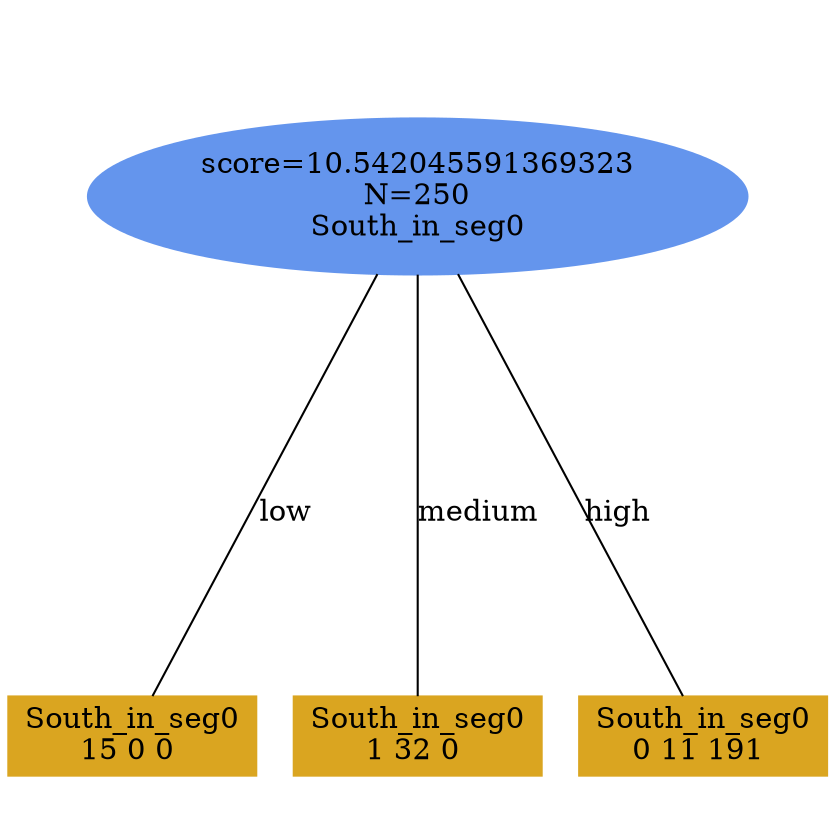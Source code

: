 digraph "DD" {
size = "7.5,10"
ratio=1.0;
center = true;
edge [dir = none];
{ rank = same; node [shape=ellipse, style=filled, color=cornflowerblue];"4842" [label="score=10.542045591369323\nN=250\nSouth_in_seg0"];}
{ rank = same; node [shape=box, style=filled, color=goldenrod];"4843" [label="South_in_seg0\n15 0 0 "];}
{ rank = same; node [shape=box, style=filled, color=goldenrod];"4844" [label="South_in_seg0\n1 32 0 "];}
{ rank = same; node [shape=box, style=filled, color=goldenrod];"4845" [label="South_in_seg0\n0 11 191 "];}
"4842" -> "4843" [label = "low"];
"4842" -> "4844" [label = "medium"];
"4842" -> "4845" [label = "high"];

}
